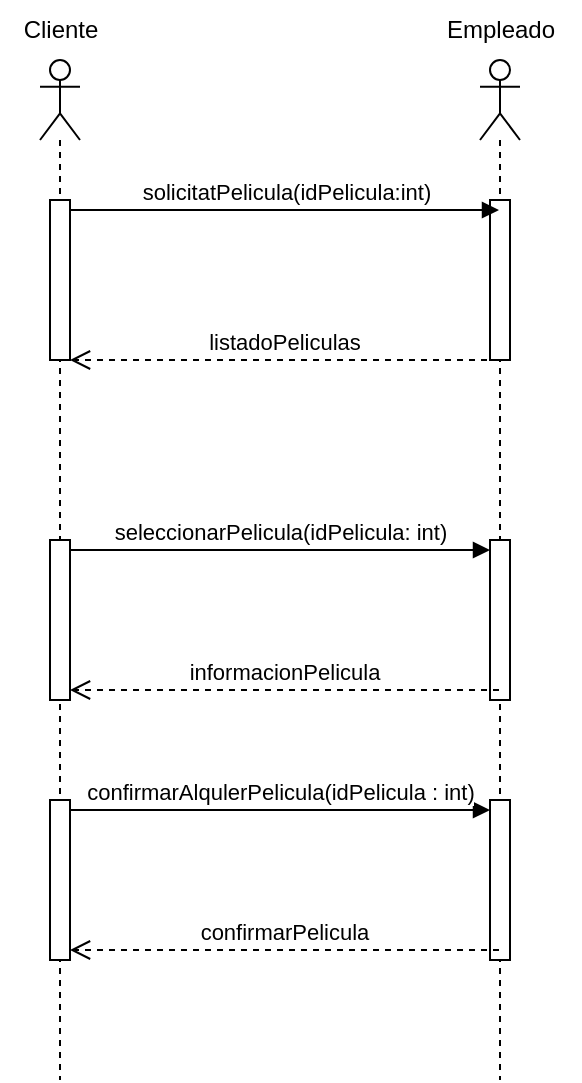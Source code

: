 <mxfile version="21.7.5" type="device">
  <diagram name="Página-1" id="YAnIasn74FdBSg4nXUoH">
    <mxGraphModel dx="797" dy="398" grid="1" gridSize="10" guides="1" tooltips="1" connect="1" arrows="1" fold="1" page="1" pageScale="1" pageWidth="827" pageHeight="1169" math="0" shadow="0">
      <root>
        <mxCell id="0" />
        <mxCell id="1" parent="0" />
        <mxCell id="3f-vHNL6TPj36mN0B3Vw-1" value="" style="shape=umlLifeline;perimeter=lifelinePerimeter;whiteSpace=wrap;html=1;container=1;dropTarget=0;collapsible=0;recursiveResize=0;outlineConnect=0;portConstraint=eastwest;newEdgeStyle={&quot;curved&quot;:0,&quot;rounded&quot;:0};participant=umlActor;" parent="1" vertex="1">
          <mxGeometry x="290" y="250" width="20" height="510" as="geometry" />
        </mxCell>
        <mxCell id="3f-vHNL6TPj36mN0B3Vw-7" value="" style="html=1;points=[[0,0,0,0,5],[0,1,0,0,-5],[1,0,0,0,5],[1,1,0,0,-5]];perimeter=orthogonalPerimeter;outlineConnect=0;targetShapes=umlLifeline;portConstraint=eastwest;newEdgeStyle={&quot;curved&quot;:0,&quot;rounded&quot;:0};" parent="3f-vHNL6TPj36mN0B3Vw-1" vertex="1">
          <mxGeometry x="5" y="70" width="10" height="80" as="geometry" />
        </mxCell>
        <mxCell id="3f-vHNL6TPj36mN0B3Vw-11" value="" style="html=1;points=[[0,0,0,0,5],[0,1,0,0,-5],[1,0,0,0,5],[1,1,0,0,-5]];perimeter=orthogonalPerimeter;outlineConnect=0;targetShapes=umlLifeline;portConstraint=eastwest;newEdgeStyle={&quot;curved&quot;:0,&quot;rounded&quot;:0};" parent="3f-vHNL6TPj36mN0B3Vw-1" vertex="1">
          <mxGeometry x="5" y="240" width="10" height="80" as="geometry" />
        </mxCell>
        <mxCell id="3f-vHNL6TPj36mN0B3Vw-15" value="" style="html=1;points=[[0,0,0,0,5],[0,1,0,0,-5],[1,0,0,0,5],[1,1,0,0,-5]];perimeter=orthogonalPerimeter;outlineConnect=0;targetShapes=umlLifeline;portConstraint=eastwest;newEdgeStyle={&quot;curved&quot;:0,&quot;rounded&quot;:0};" parent="3f-vHNL6TPj36mN0B3Vw-1" vertex="1">
          <mxGeometry x="5" y="370" width="10" height="80" as="geometry" />
        </mxCell>
        <mxCell id="3f-vHNL6TPj36mN0B3Vw-3" value="Empleado" style="text;html=1;align=center;verticalAlign=middle;resizable=0;points=[];autosize=1;strokeColor=none;fillColor=none;" parent="1" vertex="1">
          <mxGeometry x="260" y="220" width="80" height="30" as="geometry" />
        </mxCell>
        <mxCell id="3f-vHNL6TPj36mN0B3Vw-4" value="" style="shape=umlLifeline;perimeter=lifelinePerimeter;whiteSpace=wrap;html=1;container=1;dropTarget=0;collapsible=0;recursiveResize=0;outlineConnect=0;portConstraint=eastwest;newEdgeStyle={&quot;curved&quot;:0,&quot;rounded&quot;:0};participant=umlActor;" parent="1" vertex="1">
          <mxGeometry x="70" y="250" width="20" height="510" as="geometry" />
        </mxCell>
        <mxCell id="3f-vHNL6TPj36mN0B3Vw-6" value="" style="html=1;points=[[0,0,0,0,5],[0,1,0,0,-5],[1,0,0,0,5],[1,1,0,0,-5]];perimeter=orthogonalPerimeter;outlineConnect=0;targetShapes=umlLifeline;portConstraint=eastwest;newEdgeStyle={&quot;curved&quot;:0,&quot;rounded&quot;:0};" parent="3f-vHNL6TPj36mN0B3Vw-4" vertex="1">
          <mxGeometry x="5" y="70" width="10" height="80" as="geometry" />
        </mxCell>
        <mxCell id="3f-vHNL6TPj36mN0B3Vw-10" value="" style="html=1;points=[[0,0,0,0,5],[0,1,0,0,-5],[1,0,0,0,5],[1,1,0,0,-5]];perimeter=orthogonalPerimeter;outlineConnect=0;targetShapes=umlLifeline;portConstraint=eastwest;newEdgeStyle={&quot;curved&quot;:0,&quot;rounded&quot;:0};" parent="3f-vHNL6TPj36mN0B3Vw-4" vertex="1">
          <mxGeometry x="5" y="240" width="10" height="80" as="geometry" />
        </mxCell>
        <mxCell id="3f-vHNL6TPj36mN0B3Vw-14" value="" style="html=1;points=[[0,0,0,0,5],[0,1,0,0,-5],[1,0,0,0,5],[1,1,0,0,-5]];perimeter=orthogonalPerimeter;outlineConnect=0;targetShapes=umlLifeline;portConstraint=eastwest;newEdgeStyle={&quot;curved&quot;:0,&quot;rounded&quot;:0};" parent="3f-vHNL6TPj36mN0B3Vw-4" vertex="1">
          <mxGeometry x="5" y="370" width="10" height="80" as="geometry" />
        </mxCell>
        <mxCell id="3f-vHNL6TPj36mN0B3Vw-5" value="Cliente" style="text;html=1;align=center;verticalAlign=middle;resizable=0;points=[];autosize=1;strokeColor=none;fillColor=none;" parent="1" vertex="1">
          <mxGeometry x="50" y="220" width="60" height="30" as="geometry" />
        </mxCell>
        <mxCell id="3f-vHNL6TPj36mN0B3Vw-8" value="solicitatPelicula(idPelicula:int)" style="html=1;verticalAlign=bottom;endArrow=block;curved=0;rounded=0;exitX=1;exitY=0;exitDx=0;exitDy=5;exitPerimeter=0;" parent="1" source="3f-vHNL6TPj36mN0B3Vw-6" target="3f-vHNL6TPj36mN0B3Vw-1" edge="1">
          <mxGeometry width="80" relative="1" as="geometry">
            <mxPoint x="120" y="350" as="sourcePoint" />
            <mxPoint x="200" y="350" as="targetPoint" />
          </mxGeometry>
        </mxCell>
        <mxCell id="3f-vHNL6TPj36mN0B3Vw-9" value="listadoPeliculas" style="html=1;verticalAlign=bottom;endArrow=open;dashed=1;endSize=8;curved=0;rounded=0;" parent="1" source="3f-vHNL6TPj36mN0B3Vw-1" target="3f-vHNL6TPj36mN0B3Vw-6" edge="1">
          <mxGeometry relative="1" as="geometry">
            <mxPoint x="280" y="410" as="sourcePoint" />
            <mxPoint x="200" y="410" as="targetPoint" />
          </mxGeometry>
        </mxCell>
        <mxCell id="3f-vHNL6TPj36mN0B3Vw-12" value="seleccionarPelicula(idPelicula: int)" style="html=1;verticalAlign=bottom;endArrow=block;curved=0;rounded=0;exitX=1;exitY=0;exitDx=0;exitDy=5;exitPerimeter=0;entryX=0;entryY=0;entryDx=0;entryDy=5;entryPerimeter=0;" parent="1" source="3f-vHNL6TPj36mN0B3Vw-10" target="3f-vHNL6TPj36mN0B3Vw-11" edge="1">
          <mxGeometry width="80" relative="1" as="geometry">
            <mxPoint x="140" y="500" as="sourcePoint" />
            <mxPoint x="220" y="500" as="targetPoint" />
          </mxGeometry>
        </mxCell>
        <mxCell id="3f-vHNL6TPj36mN0B3Vw-13" value="informacionPelicula" style="html=1;verticalAlign=bottom;endArrow=open;dashed=1;endSize=8;curved=0;rounded=0;entryX=1;entryY=1;entryDx=0;entryDy=-5;entryPerimeter=0;" parent="1" source="3f-vHNL6TPj36mN0B3Vw-1" target="3f-vHNL6TPj36mN0B3Vw-10" edge="1">
          <mxGeometry relative="1" as="geometry">
            <mxPoint x="180" y="570" as="sourcePoint" />
            <mxPoint x="-35" y="570" as="targetPoint" />
          </mxGeometry>
        </mxCell>
        <mxCell id="3f-vHNL6TPj36mN0B3Vw-16" value="confirmarAlqulerPelicula(idPelicula : int)" style="html=1;verticalAlign=bottom;endArrow=block;curved=0;rounded=0;exitX=1;exitY=0;exitDx=0;exitDy=5;exitPerimeter=0;entryX=0;entryY=0;entryDx=0;entryDy=5;entryPerimeter=0;" parent="1" source="3f-vHNL6TPj36mN0B3Vw-14" target="3f-vHNL6TPj36mN0B3Vw-15" edge="1">
          <mxGeometry width="80" relative="1" as="geometry">
            <mxPoint x="170" y="640" as="sourcePoint" />
            <mxPoint x="250" y="640" as="targetPoint" />
          </mxGeometry>
        </mxCell>
        <mxCell id="3f-vHNL6TPj36mN0B3Vw-17" value="confirmarPelicula" style="html=1;verticalAlign=bottom;endArrow=open;dashed=1;endSize=8;curved=0;rounded=0;entryX=1;entryY=1;entryDx=0;entryDy=-5;entryPerimeter=0;" parent="1" source="3f-vHNL6TPj36mN0B3Vw-1" target="3f-vHNL6TPj36mN0B3Vw-14" edge="1">
          <mxGeometry relative="1" as="geometry">
            <mxPoint x="260" y="690" as="sourcePoint" />
            <mxPoint x="180" y="690" as="targetPoint" />
          </mxGeometry>
        </mxCell>
      </root>
    </mxGraphModel>
  </diagram>
</mxfile>
